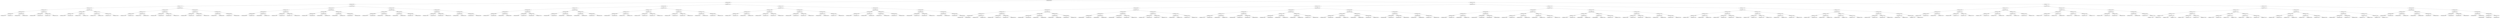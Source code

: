 digraph G{
1663978845 [label="Node{data=[5566, 5566]}"]
1663978845 -> 655947298
655947298 [label="Node{data=[4956, 4956]}"]
655947298 -> 1950783108
1950783108 [label="Node{data=[3364, 3364]}"]
1950783108 -> 1091347843
1091347843 [label="Node{data=[1421, 1421]}"]
1091347843 -> 1348029530
1348029530 [label="Node{data=[1405, 1405]}"]
1348029530 -> 806357397
806357397 [label="Node{data=[1397, 1397]}"]
806357397 -> 1881299877
1881299877 [label="Node{data=[1393, 1393]}"]
1881299877 -> 1411827871
1411827871 [label="Node{data=[867, 867]}"]
1411827871 -> 1317496285
1317496285 [label="Node{data=[827, 827]}"]
1411827871 -> 2129363257
2129363257 [label="Node{data=[877, 877]}"]
1881299877 -> 477499954
477499954 [label="Node{data=[1395, 1395]}"]
477499954 -> 2121683731
2121683731 [label="Node{data=[1394, 1394]}"]
477499954 -> 187328653
187328653 [label="Node{data=[1396, 1396]}"]
806357397 -> 694862488
694862488 [label="Node{data=[1401, 1401]}"]
694862488 -> 94482949
94482949 [label="Node{data=[1399, 1399]}"]
94482949 -> 1224968041
1224968041 [label="Node{data=[1398, 1398]}"]
94482949 -> 288747716
288747716 [label="Node{data=[1400, 1400]}"]
694862488 -> 1857330808
1857330808 [label="Node{data=[1403, 1403]}"]
1857330808 -> 1712142385
1712142385 [label="Node{data=[1402, 1402]}"]
1857330808 -> 870372182
870372182 [label="Node{data=[1404, 1404]}"]
1348029530 -> 225293886
225293886 [label="Node{data=[1413, 1413]}"]
225293886 -> 1205907125
1205907125 [label="Node{data=[1409, 1409]}"]
1205907125 -> 1218693832
1218693832 [label="Node{data=[1407, 1407]}"]
1218693832 -> 2112674537
2112674537 [label="Node{data=[1406, 1406]}"]
1218693832 -> 491802412
491802412 [label="Node{data=[1408, 1408]}"]
1205907125 -> 1594351413
1594351413 [label="Node{data=[1411, 1411]}"]
1594351413 -> 161790871
161790871 [label="Node{data=[1410, 1410]}"]
1594351413 -> 310641624
310641624 [label="Node{data=[1412, 1412]}"]
225293886 -> 221386635
221386635 [label="Node{data=[1417, 1417]}"]
221386635 -> 1814929263
1814929263 [label="Node{data=[1415, 1415]}"]
1814929263 -> 1090124158
1090124158 [label="Node{data=[1414, 1414]}"]
1814929263 -> 1926342778
1926342778 [label="Node{data=[1416, 1416]}"]
221386635 -> 1875015652
1875015652 [label="Node{data=[1419, 1419]}"]
1875015652 -> 1871989652
1871989652 [label="Node{data=[1418, 1418]}"]
1875015652 -> 1613327633
1613327633 [label="Node{data=[1420, 1420]}"]
1091347843 -> 532974358
532974358 [label="Node{data=[2384, 2384]}"]
532974358 -> 1673896541
1673896541 [label="Node{data=[1538, 1538]}"]
1673896541 -> 775982426
775982426 [label="Node{data=[1437, 1437]}"]
775982426 -> 86649958
86649958 [label="Node{data=[1423, 1423]}"]
86649958 -> 1049463790
1049463790 [label="Node{data=[1422, 1422]}"]
86649958 -> 1880363304
1880363304 [label="Node{data=[1424, 1424]}"]
775982426 -> 1511286829
1511286829 [label="Node{data=[1482, 1482]}"]
1511286829 -> 235484693
235484693 [label="Node{data=[1473, 1473]}"]
1511286829 -> 1552490177
1552490177 [label="Node{data=[1530, 1530]}"]
1673896541 -> 214227241
214227241 [label="Node{data=[2000, 2000]}"]
214227241 -> 1969790364
1969790364 [label="Node{data=[1643, 1643]}"]
1969790364 -> 848737466
848737466 [label="Node{data=[1565, 1565]}"]
1969790364 -> 654170943
654170943 [label="Node{data=[1980, 1980]}"]
214227241 -> 207242072
207242072 [label="Node{data=[2347, 2347]}"]
207242072 -> 1039117106
1039117106 [label="Node{data=[2033, 2033]}"]
207242072 -> 979102545
979102545 [label="Node{data=[2374, 2374]}"]
532974358 -> 1924655878
1924655878 [label="Node{data=[2930, 2930]}"]
1924655878 -> 749287051
749287051 [label="Node{data=[2792, 2792]}"]
749287051 -> 1826598423
1826598423 [label="Node{data=[2432, 2432]}"]
1826598423 -> 154911166
154911166 [label="Node{data=[2396, 2396]}"]
1826598423 -> 1150936132
1150936132 [label="Node{data=[2760, 2760]}"]
749287051 -> 560041778
560041778 [label="Node{data=[2854, 2854]}"]
560041778 -> 811545119
811545119 [label="Node{data=[2834, 2834]}"]
560041778 -> 1732125595
1732125595 [label="Node{data=[2878, 2878]}"]
1924655878 -> 1821262076
1821262076 [label="Node{data=[3337, 3337]}"]
1821262076 -> 1102797376
1102797376 [label="Node{data=[3029, 3029]}"]
1102797376 -> 138233762
138233762 [label="Node{data=[2931, 2931]}"]
1102797376 -> 503943109
503943109 [label="Node{data=[3030, 3030]}"]
1821262076 -> 2012504
2012504 [label="Node{data=[3362, 3362]}"]
2012504 -> 460097089
460097089 [label="Node{data=[3361, 3361]}"]
2012504 -> 2031014617
2031014617 [label="Node{data=[3363, 3363]}"]
1950783108 -> 732630426
732630426 [label="Node{data=[3396, 3396]}"]
732630426 -> 1592449474
1592449474 [label="Node{data=[3380, 3380]}"]
1592449474 -> 566952656
566952656 [label="Node{data=[3372, 3372]}"]
566952656 -> 777815082
777815082 [label="Node{data=[3368, 3368]}"]
777815082 -> 1567136678
1567136678 [label="Node{data=[3366, 3366]}"]
1567136678 -> 1430547712
1430547712 [label="Node{data=[3365, 3365]}"]
1567136678 -> 752888058
752888058 [label="Node{data=[3367, 3367]}"]
777815082 -> 1717015704
1717015704 [label="Node{data=[3370, 3370]}"]
1717015704 -> 2138801759
2138801759 [label="Node{data=[3369, 3369]}"]
1717015704 -> 161601757
161601757 [label="Node{data=[3371, 3371]}"]
566952656 -> 615220971
615220971 [label="Node{data=[3376, 3376]}"]
615220971 -> 2122462642
2122462642 [label="Node{data=[3374, 3374]}"]
2122462642 -> 1575488835
1575488835 [label="Node{data=[3373, 3373]}"]
2122462642 -> 1518883091
1518883091 [label="Node{data=[3375, 3375]}"]
615220971 -> 585898103
585898103 [label="Node{data=[3378, 3378]}"]
585898103 -> 1303152189
1303152189 [label="Node{data=[3377, 3377]}"]
585898103 -> 1345521886
1345521886 [label="Node{data=[3379, 3379]}"]
1592449474 -> 1210833666
1210833666 [label="Node{data=[3388, 3388]}"]
1210833666 -> 180768208
180768208 [label="Node{data=[3384, 3384]}"]
180768208 -> 603111387
603111387 [label="Node{data=[3382, 3382]}"]
603111387 -> 1808737923
1808737923 [label="Node{data=[3381, 3381]}"]
603111387 -> 2108293939
2108293939 [label="Node{data=[3383, 3383]}"]
180768208 -> 1161456027
1161456027 [label="Node{data=[3386, 3386]}"]
1161456027 -> 1929382528
1929382528 [label="Node{data=[3385, 3385]}"]
1161456027 -> 1634320733
1634320733 [label="Node{data=[3387, 3387]}"]
1210833666 -> 1291318744
1291318744 [label="Node{data=[3392, 3392]}"]
1291318744 -> 1511467884
1511467884 [label="Node{data=[3390, 3390]}"]
1511467884 -> 691044004
691044004 [label="Node{data=[3389, 3389]}"]
1511467884 -> 117191158
117191158 [label="Node{data=[3391, 3391]}"]
1291318744 -> 1976978884
1976978884 [label="Node{data=[3394, 3394]}"]
1976978884 -> 377050201
377050201 [label="Node{data=[3393, 3393]}"]
1976978884 -> 1008127340
1008127340 [label="Node{data=[3395, 3395]}"]
732630426 -> 1526868121
1526868121 [label="Node{data=[4940, 4940]}"]
1526868121 -> 486401616
486401616 [label="Node{data=[4885, 4885]}"]
486401616 -> 1090171402
1090171402 [label="Node{data=[3413, 3413]}"]
1090171402 -> 1250781908
1250781908 [label="Node{data=[3398, 3398]}"]
1250781908 -> 116220
116220 [label="Node{data=[3397, 3397]}"]
1250781908 -> 1941798090
1941798090 [label="Node{data=[3399, 3399]}"]
1090171402 -> 1715661397
1715661397 [label="Node{data=[3493, 3493]}"]
1715661397 -> 1203304323
1203304323 [label="Node{data=[3451, 3451]}"]
1715661397 -> 1226372269
1226372269 [label="Node{data=[3496, 3496]}"]
486401616 -> 1364957800
1364957800 [label="Node{data=[4936, 4936]}"]
1364957800 -> 540725844
540725844 [label="Node{data=[4934, 4934]}"]
540725844 -> 549334335
549334335 [label="Node{data=[4933, 4933]}"]
540725844 -> 772605977
772605977 [label="Node{data=[4935, 4935]}"]
1364957800 -> 596139882
596139882 [label="Node{data=[4938, 4938]}"]
596139882 -> 1431732541
1431732541 [label="Node{data=[4937, 4937]}"]
596139882 -> 72386941
72386941 [label="Node{data=[4939, 4939]}"]
1526868121 -> 1113265198
1113265198 [label="Node{data=[4948, 4948]}"]
1113265198 -> 592015360
592015360 [label="Node{data=[4944, 4944]}"]
592015360 -> 1123504701
1123504701 [label="Node{data=[4942, 4942]}"]
1123504701 -> 1122771071
1122771071 [label="Node{data=[4941, 4941]}"]
1123504701 -> 1477228136
1477228136 [label="Node{data=[4943, 4943]}"]
592015360 -> 808256537
808256537 [label="Node{data=[4946, 4946]}"]
808256537 -> 1219743387
1219743387 [label="Node{data=[4945, 4945]}"]
808256537 -> 1803546666
1803546666 [label="Node{data=[4947, 4947]}"]
1113265198 -> 1459467483
1459467483 [label="Node{data=[4952, 4952]}"]
1459467483 -> 237535185
237535185 [label="Node{data=[4950, 4950]}"]
237535185 -> 1480179609
1480179609 [label="Node{data=[4949, 4949]}"]
237535185 -> 1280567828
1280567828 [label="Node{data=[4951, 4951]}"]
1459467483 -> 2008269865
2008269865 [label="Node{data=[4954, 4954]}"]
2008269865 -> 984148985
984148985 [label="Node{data=[4953, 4953]}"]
2008269865 -> 804802114
804802114 [label="Node{data=[4955, 4955]}"]
655947298 -> 2091385571
2091385571 [label="Node{data=[5141, 5141]}"]
2091385571 -> 366154707
366154707 [label="Node{data=[5058, 5058]}"]
366154707 -> 1759106483
1759106483 [label="Node{data=[4972, 4972]}"]
1759106483 -> 96341172
96341172 [label="Node{data=[4964, 4964]}"]
96341172 -> 960346618
960346618 [label="Node{data=[4960, 4960]}"]
960346618 -> 880633989
880633989 [label="Node{data=[4958, 4958]}"]
880633989 -> 313477108
313477108 [label="Node{data=[4957, 4957]}"]
880633989 -> 1728131769
1728131769 [label="Node{data=[4959, 4959]}"]
960346618 -> 866624970
866624970 [label="Node{data=[4962, 4962]}"]
866624970 -> 1824643707
1824643707 [label="Node{data=[4961, 4961]}"]
866624970 -> 70885616
70885616 [label="Node{data=[4963, 4963]}"]
96341172 -> 1791217204
1791217204 [label="Node{data=[4968, 4968]}"]
1791217204 -> 1682227027
1682227027 [label="Node{data=[4966, 4966]}"]
1682227027 -> 104113058
104113058 [label="Node{data=[4965, 4965]}"]
1682227027 -> 1338228148
1338228148 [label="Node{data=[4967, 4967]}"]
1791217204 -> 990214166
990214166 [label="Node{data=[4970, 4970]}"]
990214166 -> 2063267330
2063267330 [label="Node{data=[4969, 4969]}"]
990214166 -> 1500541772
1500541772 [label="Node{data=[4971, 4971]}"]
1759106483 -> 193743819
193743819 [label="Node{data=[4997, 4997]}"]
193743819 -> 467228516
467228516 [label="Node{data=[4993, 4993]}"]
467228516 -> 918485243
918485243 [label="Node{data=[4991, 4991]}"]
918485243 -> 1821247347
1821247347 [label="Node{data=[4990, 4990]}"]
918485243 -> 95804218
95804218 [label="Node{data=[4992, 4992]}"]
467228516 -> 1409732255
1409732255 [label="Node{data=[4995, 4995]}"]
1409732255 -> 364809668
364809668 [label="Node{data=[4994, 4994]}"]
1409732255 -> 160933279
160933279 [label="Node{data=[4996, 4996]}"]
193743819 -> 575722396
575722396 [label="Node{data=[5001, 5001]}"]
575722396 -> 1086362495
1086362495 [label="Node{data=[4999, 4999]}"]
1086362495 -> 569505294
569505294 [label="Node{data=[4998, 4998]}"]
1086362495 -> 360584434
360584434 [label="Node{data=[5000, 5000]}"]
575722396 -> 823585266
823585266 [label="Node{data=[5003, 5003]}"]
823585266 -> 1971965892
1971965892 [label="Node{data=[5002, 5002]}"]
823585266 -> 1533413117
1533413117 [label="Node{data=[5004, 5004]}"]
366154707 -> 1046102247
1046102247 [label="Node{data=[5125, 5125]}"]
1046102247 -> 939878311
939878311 [label="Node{data=[5117, 5117]}"]
939878311 -> 63535244
63535244 [label="Node{data=[5113, 5113]}"]
63535244 -> 1752418278
1752418278 [label="Node{data=[5082, 5082]}"]
1752418278 -> 79888247
79888247 [label="Node{data=[5062, 5062]}"]
1752418278 -> 401184791
401184791 [label="Node{data=[5093, 5093]}"]
63535244 -> 1605144446
1605144446 [label="Node{data=[5115, 5115]}"]
1605144446 -> 697712538
697712538 [label="Node{data=[5114, 5114]}"]
1605144446 -> 985416856
985416856 [label="Node{data=[5116, 5116]}"]
939878311 -> 1640909560
1640909560 [label="Node{data=[5121, 5121]}"]
1640909560 -> 1512238784
1512238784 [label="Node{data=[5119, 5119]}"]
1512238784 -> 1120952561
1120952561 [label="Node{data=[5118, 5118]}"]
1512238784 -> 445670583
445670583 [label="Node{data=[5120, 5120]}"]
1640909560 -> 152728727
152728727 [label="Node{data=[5123, 5123]}"]
152728727 -> 1141100442
1141100442 [label="Node{data=[5122, 5122]}"]
152728727 -> 93714435
93714435 [label="Node{data=[5124, 5124]}"]
1046102247 -> 481923546
481923546 [label="Node{data=[5133, 5133]}"]
481923546 -> 1188950038
1188950038 [label="Node{data=[5129, 5129]}"]
1188950038 -> 486053960
486053960 [label="Node{data=[5127, 5127]}"]
486053960 -> 906440244
906440244 [label="Node{data=[5126, 5126]}"]
486053960 -> 1717587567
1717587567 [label="Node{data=[5128, 5128]}"]
1188950038 -> 1335119861
1335119861 [label="Node{data=[5131, 5131]}"]
1335119861 -> 393651351
393651351 [label="Node{data=[5130, 5130]}"]
1335119861 -> 412044995
412044995 [label="Node{data=[5132, 5132]}"]
481923546 -> 2088265867
2088265867 [label="Node{data=[5137, 5137]}"]
2088265867 -> 293501718
293501718 [label="Node{data=[5135, 5135]}"]
293501718 -> 856569778
856569778 [label="Node{data=[5134, 5134]}"]
293501718 -> 1368759878
1368759878 [label="Node{data=[5136, 5136]}"]
2088265867 -> 1855363279
1855363279 [label="Node{data=[5139, 5139]}"]
1855363279 -> 215152832
215152832 [label="Node{data=[5138, 5138]}"]
1855363279 -> 1310981455
1310981455 [label="Node{data=[5140, 5140]}"]
2091385571 -> 867773795
867773795 [label="Node{data=[5441, 5441]}"]
867773795 -> 1764989755
1764989755 [label="Node{data=[5157, 5157]}"]
1764989755 -> 1916561957
1916561957 [label="Node{data=[5149, 5149]}"]
1916561957 -> 589576360
589576360 [label="Node{data=[5145, 5145]}"]
589576360 -> 1494014874
1494014874 [label="Node{data=[5143, 5143]}"]
1494014874 -> 747858371
747858371 [label="Node{data=[5142, 5142]}"]
1494014874 -> 1039094582
1039094582 [label="Node{data=[5144, 5144]}"]
589576360 -> 1057807707
1057807707 [label="Node{data=[5147, 5147]}"]
1057807707 -> 6492459
6492459 [label="Node{data=[5146, 5146]}"]
1057807707 -> 931773845
931773845 [label="Node{data=[5148, 5148]}"]
1916561957 -> 1882730161
1882730161 [label="Node{data=[5153, 5153]}"]
1882730161 -> 688378856
688378856 [label="Node{data=[5151, 5151]}"]
688378856 -> 838170026
838170026 [label="Node{data=[5150, 5150]}"]
688378856 -> 1273627412
1273627412 [label="Node{data=[5152, 5152]}"]
1882730161 -> 2056708478
2056708478 [label="Node{data=[5155, 5155]}"]
2056708478 -> 1830413655
1830413655 [label="Node{data=[5154, 5154]}"]
2056708478 -> 2010879355
2010879355 [label="Node{data=[5156, 5156]}"]
1764989755 -> 1815271991
1815271991 [label="Node{data=[5165, 5165]}"]
1815271991 -> 560090078
560090078 [label="Node{data=[5161, 5161]}"]
560090078 -> 66265592
66265592 [label="Node{data=[5159, 5159]}"]
66265592 -> 682101936
682101936 [label="Node{data=[5158, 5158]}"]
66265592 -> 1378982128
1378982128 [label="Node{data=[5160, 5160]}"]
560090078 -> 1631454675
1631454675 [label="Node{data=[5163, 5163]}"]
1631454675 -> 2077754605
2077754605 [label="Node{data=[5162, 5162]}"]
1631454675 -> 335370922
335370922 [label="Node{data=[5164, 5164]}"]
1815271991 -> 1297462845
1297462845 [label="Node{data=[5169, 5169]}"]
1297462845 -> 1549021913
1549021913 [label="Node{data=[5167, 5167]}"]
1549021913 -> 1737534162
1737534162 [label="Node{data=[5166, 5166]}"]
1549021913 -> 507610240
507610240 [label="Node{data=[5168, 5168]}"]
1297462845 -> 2118462763
2118462763 [label="Node{data=[5191, 5191]}"]
2118462763 -> 58333888
58333888 [label="Node{data=[5170, 5170]}"]
2118462763 -> 1633613383
1633613383 [label="Node{data=[5203, 5203]}"]
867773795 -> 1940462440
1940462440 [label="Node{data=[5534, 5534]}"]
1940462440 -> 617765955
617765955 [label="Node{data=[5526, 5526]}"]
617765955 -> 1999502851
1999502851 [label="Node{data=[5522, 5522]}"]
1999502851 -> 1633141359
1633141359 [label="Node{data=[5491, 5491]}"]
1633141359 -> 1520363382
1520363382 [label="Node{data=[5450, 5450]}"]
1633141359 -> 1821935650
1821935650 [label="Node{data=[5521, 5521]}"]
1999502851 -> 1960685140
1960685140 [label="Node{data=[5524, 5524]}"]
1960685140 -> 726031898
726031898 [label="Node{data=[5523, 5523]}"]
1960685140 -> 114211155
114211155 [label="Node{data=[5525, 5525]}"]
617765955 -> 775940144
775940144 [label="Node{data=[5530, 5530]}"]
775940144 -> 923360429
923360429 [label="Node{data=[5528, 5528]}"]
923360429 -> 774267608
774267608 [label="Node{data=[5527, 5527]}"]
923360429 -> 1573999214
1573999214 [label="Node{data=[5529, 5529]}"]
775940144 -> 217993100
217993100 [label="Node{data=[5532, 5532]}"]
217993100 -> 1903138442
1903138442 [label="Node{data=[5531, 5531]}"]
217993100 -> 1824656093
1824656093 [label="Node{data=[5533, 5533]}"]
1940462440 -> 995587849
995587849 [label="Node{data=[5558, 5558]}"]
995587849 -> 1160502720
1160502720 [label="Node{data=[5550, 5550]}"]
1160502720 -> 1224595497
1224595497 [label="Node{data=[5536, 5536]}"]
1224595497 -> 882226953
882226953 [label="Node{data=[5535, 5535]}"]
1224595497 -> 888824237
888824237 [label="Node{data=[5537, 5537]}"]
1160502720 -> 799305519
799305519 [label="Node{data=[5556, 5556]}"]
799305519 -> 163497570
163497570 [label="Node{data=[5555, 5555]}"]
799305519 -> 269096355
269096355 [label="Node{data=[5557, 5557]}"]
995587849 -> 2006644998
2006644998 [label="Node{data=[5562, 5562]}"]
2006644998 -> 2068524493
2068524493 [label="Node{data=[5560, 5560]}"]
2068524493 -> 70871312
70871312 [label="Node{data=[5559, 5559]}"]
2068524493 -> 1147061049
1147061049 [label="Node{data=[5561, 5561]}"]
2006644998 -> 1680621693
1680621693 [label="Node{data=[5564, 5564]}"]
1680621693 -> 1185627248
1185627248 [label="Node{data=[5563, 5563]}"]
1680621693 -> 152415324
152415324 [label="Node{data=[5565, 5565]}"]
1663978845 -> 996208972
996208972 [label="Node{data=[7300, 7300]}"]
996208972 -> 1036607989
1036607989 [label="Node{data=[6514, 6514]}"]
1036607989 -> 580817536
580817536 [label="Node{data=[5746, 5746]}"]
580817536 -> 114142659
114142659 [label="Node{data=[5598, 5598]}"]
114142659 -> 983291591
983291591 [label="Node{data=[5582, 5582]}"]
983291591 -> 1277939368
1277939368 [label="Node{data=[5574, 5574]}"]
1277939368 -> 452415295
452415295 [label="Node{data=[5570, 5570]}"]
452415295 -> 1899977239
1899977239 [label="Node{data=[5568, 5568]}"]
1899977239 -> 360093465
360093465 [label="Node{data=[5567, 5567]}"]
1899977239 -> 129648017
129648017 [label="Node{data=[5569, 5569]}"]
452415295 -> 664038638
664038638 [label="Node{data=[5572, 5572]}"]
664038638 -> 753952233
753952233 [label="Node{data=[5571, 5571]}"]
664038638 -> 228581681
228581681 [label="Node{data=[5573, 5573]}"]
1277939368 -> 1482472414
1482472414 [label="Node{data=[5578, 5578]}"]
1482472414 -> 1546346279
1546346279 [label="Node{data=[5576, 5576]}"]
1546346279 -> 1943778918
1943778918 [label="Node{data=[5575, 5575]}"]
1546346279 -> 29316933
29316933 [label="Node{data=[5577, 5577]}"]
1482472414 -> 1015062247
1015062247 [label="Node{data=[5580, 5580]}"]
1015062247 -> 986987575
986987575 [label="Node{data=[5579, 5579]}"]
1015062247 -> 345167245
345167245 [label="Node{data=[5581, 5581]}"]
983291591 -> 1869393189
1869393189 [label="Node{data=[5590, 5590]}"]
1869393189 -> 1470325129
1470325129 [label="Node{data=[5586, 5586]}"]
1470325129 -> 1275976398
1275976398 [label="Node{data=[5584, 5584]}"]
1275976398 -> 1320239231
1320239231 [label="Node{data=[5583, 5583]}"]
1275976398 -> 1144965385
1144965385 [label="Node{data=[5585, 5585]}"]
1470325129 -> 148723502
148723502 [label="Node{data=[5588, 5588]}"]
148723502 -> 715405137
715405137 [label="Node{data=[5587, 5587]}"]
148723502 -> 1859270850
1859270850 [label="Node{data=[5589, 5589]}"]
1869393189 -> 1553388176
1553388176 [label="Node{data=[5594, 5594]}"]
1553388176 -> 1049659915
1049659915 [label="Node{data=[5592, 5592]}"]
1049659915 -> 897924151
897924151 [label="Node{data=[5591, 5591]}"]
1049659915 -> 1257117293
1257117293 [label="Node{data=[5593, 5593]}"]
1553388176 -> 545677298
545677298 [label="Node{data=[5596, 5596]}"]
545677298 -> 444356923
444356923 [label="Node{data=[5595, 5595]}"]
545677298 -> 109357767
109357767 [label="Node{data=[5597, 5597]}"]
114142659 -> 1013156100
1013156100 [label="Node{data=[5730, 5730]}"]
1013156100 -> 780675253
780675253 [label="Node{data=[5635, 5635]}"]
780675253 -> 1447369182
1447369182 [label="Node{data=[5602, 5602]}"]
1447369182 -> 1974752067
1974752067 [label="Node{data=[5600, 5600]}"]
1974752067 -> 1430249304
1430249304 [label="Node{data=[5599, 5599]}"]
1974752067 -> 983402698
983402698 [label="Node{data=[5601, 5601]}"]
1447369182 -> 1147731374
1147731374 [label="Node{data=[5604, 5604]}"]
1147731374 -> 328302635
328302635 [label="Node{data=[5603, 5603]}"]
1147731374 -> 947869726
947869726 [label="Node{data=[5605, 5605]}"]
780675253 -> 1861377027
1861377027 [label="Node{data=[5663, 5663]}"]
1861377027 -> 1844730366
1844730366 [label="Node{data=[5661, 5661]}"]
1844730366 -> 1929055411
1929055411 [label="Node{data=[5660, 5660]}"]
1844730366 -> 814093658
814093658 [label="Node{data=[5662, 5662]}"]
1861377027 -> 1281905933
1281905933 [label="Node{data=[5728, 5728]}"]
1281905933 -> 52219607
52219607 [label="Node{data=[5664, 5664]}"]
1281905933 -> 690537619
690537619 [label="Node{data=[5729, 5729]}"]
1013156100 -> 696530985
696530985 [label="Node{data=[5738, 5738]}"]
696530985 -> 659210281
659210281 [label="Node{data=[5734, 5734]}"]
659210281 -> 1120262241
1120262241 [label="Node{data=[5732, 5732]}"]
1120262241 -> 757502198
757502198 [label="Node{data=[5731, 5731]}"]
1120262241 -> 627810315
627810315 [label="Node{data=[5733, 5733]}"]
659210281 -> 1414620935
1414620935 [label="Node{data=[5736, 5736]}"]
1414620935 -> 951827260
951827260 [label="Node{data=[5735, 5735]}"]
1414620935 -> 553856509
553856509 [label="Node{data=[5737, 5737]}"]
696530985 -> 1494264366
1494264366 [label="Node{data=[5742, 5742]}"]
1494264366 -> 111576916
111576916 [label="Node{data=[5740, 5740]}"]
111576916 -> 1671544551
1671544551 [label="Node{data=[5739, 5739]}"]
111576916 -> 1534401451
1534401451 [label="Node{data=[5741, 5741]}"]
1494264366 -> 124295985
124295985 [label="Node{data=[5744, 5744]}"]
124295985 -> 902181039
902181039 [label="Node{data=[5743, 5743]}"]
124295985 -> 1543435894
1543435894 [label="Node{data=[5745, 5745]}"]
580817536 -> 673515233
673515233 [label="Node{data=[6230, 6230]}"]
673515233 -> 1800909255
1800909255 [label="Node{data=[5836, 5836]}"]
1800909255 -> 1871755082
1871755082 [label="Node{data=[5828, 5828]}"]
1871755082 -> 1139909000
1139909000 [label="Node{data=[5770, 5770]}"]
1139909000 -> 1130603801
1130603801 [label="Node{data=[5748, 5748]}"]
1130603801 -> 359464251
359464251 [label="Node{data=[5747, 5747]}"]
1130603801 -> 2133598779
2133598779 [label="Node{data=[5769, 5769]}"]
1139909000 -> 832512439
832512439 [label="Node{data=[5826, 5826]}"]
832512439 -> 1871319536
1871319536 [label="Node{data=[5813, 5813]}"]
832512439 -> 503163935
503163935 [label="Node{data=[5827, 5827]}"]
1871755082 -> 56518753
56518753 [label="Node{data=[5832, 5832]}"]
56518753 -> 1266971428
1266971428 [label="Node{data=[5830, 5830]}"]
1266971428 -> 1950285365
1950285365 [label="Node{data=[5829, 5829]}"]
1266971428 -> 72563193
72563193 [label="Node{data=[5831, 5831]}"]
56518753 -> 1950241906
1950241906 [label="Node{data=[5834, 5834]}"]
1950241906 -> 483067010
483067010 [label="Node{data=[5833, 5833]}"]
1950241906 -> 528981624
528981624 [label="Node{data=[5835, 5835]}"]
1800909255 -> 34005120
34005120 [label="Node{data=[6222, 6222]}"]
34005120 -> 77441398
77441398 [label="Node{data=[5871, 5871]}"]
77441398 -> 1077297779
1077297779 [label="Node{data=[5838, 5838]}"]
1077297779 -> 1675718739
1675718739 [label="Node{data=[5837, 5837]}"]
1077297779 -> 1448517199
1448517199 [label="Node{data=[5839, 5839]}"]
77441398 -> 1072253930
1072253930 [label="Node{data=[6086, 6086]}"]
1072253930 -> 1304339390
1304339390 [label="Node{data=[6024, 6024]}"]
1072253930 -> 632631730
632631730 [label="Node{data=[6087, 6087]}"]
34005120 -> 1198745517
1198745517 [label="Node{data=[6226, 6226]}"]
1198745517 -> 842060466
842060466 [label="Node{data=[6224, 6224]}"]
842060466 -> 178988057
178988057 [label="Node{data=[6223, 6223]}"]
842060466 -> 111131743
111131743 [label="Node{data=[6225, 6225]}"]
1198745517 -> 1519254830
1519254830 [label="Node{data=[6228, 6228]}"]
1519254830 -> 1855721871
1855721871 [label="Node{data=[6227, 6227]}"]
1519254830 -> 1027894185
1027894185 [label="Node{data=[6229, 6229]}"]
673515233 -> 1187136794
1187136794 [label="Node{data=[6498, 6498]}"]
1187136794 -> 1939055713
1939055713 [label="Node{data=[6238, 6238]}"]
1939055713 -> 2106446837
2106446837 [label="Node{data=[6234, 6234]}"]
2106446837 -> 1661658830
1661658830 [label="Node{data=[6232, 6232]}"]
1661658830 -> 934577440
934577440 [label="Node{data=[6231, 6231]}"]
1661658830 -> 1508544283
1508544283 [label="Node{data=[6233, 6233]}"]
2106446837 -> 1256975784
1256975784 [label="Node{data=[6236, 6236]}"]
1256975784 -> 2120437421
2120437421 [label="Node{data=[6235, 6235]}"]
1256975784 -> 1844267460
1844267460 [label="Node{data=[6237, 6237]}"]
1939055713 -> 1618121013
1618121013 [label="Node{data=[6494, 6494]}"]
1618121013 -> 1977722430
1977722430 [label="Node{data=[6492, 6492]}"]
1977722430 -> 286492681
286492681 [label="Node{data=[6448, 6448]}"]
1977722430 -> 372719750
372719750 [label="Node{data=[6493, 6493]}"]
1618121013 -> 1656262732
1656262732 [label="Node{data=[6496, 6496]}"]
1656262732 -> 445647475
445647475 [label="Node{data=[6495, 6495]}"]
1656262732 -> 391027432
391027432 [label="Node{data=[6497, 6497]}"]
1187136794 -> 995216375
995216375 [label="Node{data=[6506, 6506]}"]
995216375 -> 491591201
491591201 [label="Node{data=[6502, 6502]}"]
491591201 -> 118772841
118772841 [label="Node{data=[6500, 6500]}"]
118772841 -> 1684936633
1684936633 [label="Node{data=[6499, 6499]}"]
118772841 -> 1364555440
1364555440 [label="Node{data=[6501, 6501]}"]
491591201 -> 610045605
610045605 [label="Node{data=[6504, 6504]}"]
610045605 -> 21897563
21897563 [label="Node{data=[6503, 6503]}"]
610045605 -> 352926996
352926996 [label="Node{data=[6505, 6505]}"]
995216375 -> 1871915507
1871915507 [label="Node{data=[6510, 6510]}"]
1871915507 -> 796568322
796568322 [label="Node{data=[6508, 6508]}"]
796568322 -> 1607336783
1607336783 [label="Node{data=[6507, 6507]}"]
796568322 -> 57898047
57898047 [label="Node{data=[6509, 6509]}"]
1871915507 -> 1968773395
1968773395 [label="Node{data=[6512, 6512]}"]
1968773395 -> 251764225
251764225 [label="Node{data=[6511, 6511]}"]
1968773395 -> 553263317
553263317 [label="Node{data=[6513, 6513]}"]
1036607989 -> 951085689
951085689 [label="Node{data=[7041, 7041]}"]
951085689 -> 85753341
85753341 [label="Node{data=[6715, 6715]}"]
85753341 -> 107879113
107879113 [label="Node{data=[6699, 6699]}"]
107879113 -> 2011397721
2011397721 [label="Node{data=[6583, 6583]}"]
2011397721 -> 1287332222
1287332222 [label="Node{data=[6518, 6518]}"]
1287332222 -> 716066433
716066433 [label="Node{data=[6516, 6516]}"]
716066433 -> 1558229327
1558229327 [label="Node{data=[6515, 6515]}"]
716066433 -> 807214396
807214396 [label="Node{data=[6517, 6517]}"]
1287332222 -> 624454288
624454288 [label="Node{data=[6542, 6542]}"]
624454288 -> 2101015280
2101015280 [label="Node{data=[6519, 6519]}"]
624454288 -> 604589777
604589777 [label="Node{data=[6572, 6572]}"]
2011397721 -> 2091209617
2091209617 [label="Node{data=[6695, 6695]}"]
2091209617 -> 439339647
439339647 [label="Node{data=[6693, 6693]}"]
439339647 -> 816322232
816322232 [label="Node{data=[6618, 6618]}"]
439339647 -> 1580837306
1580837306 [label="Node{data=[6694, 6694]}"]
2091209617 -> 148262967
148262967 [label="Node{data=[6697, 6697]}"]
148262967 -> 1825447776
1825447776 [label="Node{data=[6696, 6696]}"]
148262967 -> 480500119
480500119 [label="Node{data=[6698, 6698]}"]
107879113 -> 264558528
264558528 [label="Node{data=[6707, 6707]}"]
264558528 -> 891906535
891906535 [label="Node{data=[6703, 6703]}"]
891906535 -> 687887677
687887677 [label="Node{data=[6701, 6701]}"]
687887677 -> 728583915
728583915 [label="Node{data=[6700, 6700]}"]
687887677 -> 37680785
37680785 [label="Node{data=[6702, 6702]}"]
891906535 -> 2091307360
2091307360 [label="Node{data=[6705, 6705]}"]
2091307360 -> 1470417524
1470417524 [label="Node{data=[6704, 6704]}"]
2091307360 -> 377478269
377478269 [label="Node{data=[6706, 6706]}"]
264558528 -> 1669343837
1669343837 [label="Node{data=[6711, 6711]}"]
1669343837 -> 703060636
703060636 [label="Node{data=[6709, 6709]}"]
703060636 -> 1491157694
1491157694 [label="Node{data=[6708, 6708]}"]
703060636 -> 815133163
815133163 [label="Node{data=[6710, 6710]}"]
1669343837 -> 1378215782
1378215782 [label="Node{data=[6713, 6713]}"]
1378215782 -> 1157751940
1157751940 [label="Node{data=[6712, 6712]}"]
1378215782 -> 388475432
388475432 [label="Node{data=[6714, 6714]}"]
85753341 -> 144837518
144837518 [label="Node{data=[7025, 7025]}"]
144837518 -> 1975632683
1975632683 [label="Node{data=[6899, 6899]}"]
1975632683 -> 1068379347
1068379347 [label="Node{data=[6776, 6776]}"]
1068379347 -> 359839716
359839716 [label="Node{data=[6717, 6717]}"]
359839716 -> 227811519
227811519 [label="Node{data=[6716, 6716]}"]
359839716 -> 1983345341
1983345341 [label="Node{data=[6718, 6718]}"]
1068379347 -> 951128092
951128092 [label="Node{data=[6807, 6807]}"]
951128092 -> 947674489
947674489 [label="Node{data=[6800, 6800]}"]
951128092 -> 348193553
348193553 [label="Node{data=[6851, 6851]}"]
1975632683 -> 1496197550
1496197550 [label="Node{data=[7021, 7021]}"]
1496197550 -> 1764750183
1764750183 [label="Node{data=[7019, 7019]}"]
1764750183 -> 870509742
870509742 [label="Node{data=[6966, 6966]}"]
1764750183 -> 799516744
799516744 [label="Node{data=[7020, 7020]}"]
1496197550 -> 124557131
124557131 [label="Node{data=[7023, 7023]}"]
124557131 -> 290387978
290387978 [label="Node{data=[7022, 7022]}"]
124557131 -> 896393489
896393489 [label="Node{data=[7024, 7024]}"]
144837518 -> 664467996
664467996 [label="Node{data=[7033, 7033]}"]
664467996 -> 1152382827
1152382827 [label="Node{data=[7029, 7029]}"]
1152382827 -> 575134044
575134044 [label="Node{data=[7027, 7027]}"]
575134044 -> 2029572460
2029572460 [label="Node{data=[7026, 7026]}"]
575134044 -> 146972277
146972277 [label="Node{data=[7028, 7028]}"]
1152382827 -> 871183529
871183529 [label="Node{data=[7031, 7031]}"]
871183529 -> 796694193
796694193 [label="Node{data=[7030, 7030]}"]
871183529 -> 288440707
288440707 [label="Node{data=[7032, 7032]}"]
664467996 -> 228349158
228349158 [label="Node{data=[7037, 7037]}"]
228349158 -> 1460560256
1460560256 [label="Node{data=[7035, 7035]}"]
1460560256 -> 478981326
478981326 [label="Node{data=[7034, 7034]}"]
1460560256 -> 128637829
128637829 [label="Node{data=[7036, 7036]}"]
228349158 -> 1753126130
1753126130 [label="Node{data=[7039, 7039]}"]
1753126130 -> 1289288220
1289288220 [label="Node{data=[7038, 7038]}"]
1753126130 -> 902550933
902550933 [label="Node{data=[7040, 7040]}"]
951085689 -> 1684821594
1684821594 [label="Node{data=[7227, 7227]}"]
1684821594 -> 2015991585
2015991585 [label="Node{data=[7112, 7112]}"]
2015991585 -> 1932167714
1932167714 [label="Node{data=[7049, 7049]}"]
1932167714 -> 405184175
405184175 [label="Node{data=[7045, 7045]}"]
405184175 -> 511624567
511624567 [label="Node{data=[7043, 7043]}"]
511624567 -> 718985478
718985478 [label="Node{data=[7042, 7042]}"]
511624567 -> 226897381
226897381 [label="Node{data=[7044, 7044]}"]
405184175 -> 561580316
561580316 [label="Node{data=[7047, 7047]}"]
561580316 -> 1229206841
1229206841 [label="Node{data=[7046, 7046]}"]
561580316 -> 892000254
892000254 [label="Node{data=[7048, 7048]}"]
1932167714 -> 159329723
159329723 [label="Node{data=[7053, 7053]}"]
159329723 -> 1613231201
1613231201 [label="Node{data=[7051, 7051]}"]
1613231201 -> 136505505
136505505 [label="Node{data=[7050, 7050]}"]
1613231201 -> 1800686460
1800686460 [label="Node{data=[7052, 7052]}"]
159329723 -> 464953688
464953688 [label="Node{data=[7055, 7055]}"]
464953688 -> 1148046003
1148046003 [label="Node{data=[7054, 7054]}"]
464953688 -> 1536513407
1536513407 [label="Node{data=[7056, 7056]}"]
2015991585 -> 307493594
307493594 [label="Node{data=[7219, 7219]}"]
307493594 -> 1019295145
1019295145 [label="Node{data=[7215, 7215]}"]
1019295145 -> 374556880
374556880 [label="Node{data=[7179, 7179]}"]
374556880 -> 1738332616
1738332616 [label="Node{data=[7142, 7142]}"]
374556880 -> 1779722955
1779722955 [label="Node{data=[7214, 7214]}"]
1019295145 -> 1607296605
1607296605 [label="Node{data=[7217, 7217]}"]
1607296605 -> 1398059196
1398059196 [label="Node{data=[7216, 7216]}"]
1607296605 -> 1376215431
1376215431 [label="Node{data=[7218, 7218]}"]
307493594 -> 453774142
453774142 [label="Node{data=[7223, 7223]}"]
453774142 -> 801597836
801597836 [label="Node{data=[7221, 7221]}"]
801597836 -> 1499528600
1499528600 [label="Node{data=[7220, 7220]}"]
801597836 -> 813872234
813872234 [label="Node{data=[7222, 7222]}"]
453774142 -> 1261182143
1261182143 [label="Node{data=[7225, 7225]}"]
1261182143 -> 1597212511
1597212511 [label="Node{data=[7224, 7224]}"]
1261182143 -> 23149852
23149852 [label="Node{data=[7226, 7226]}"]
1684821594 -> 610658494
610658494 [label="Node{data=[7281, 7281]}"]
610658494 -> 252170601
252170601 [label="Node{data=[7235, 7235]}"]
252170601 -> 1288545961
1288545961 [label="Node{data=[7231, 7231]}"]
1288545961 -> 1154280433
1154280433 [label="Node{data=[7229, 7229]}"]
1154280433 -> 1332206542
1332206542 [label="Node{data=[7228, 7228]}"]
1154280433 -> 2128271314
2128271314 [label="Node{data=[7230, 7230]}"]
1288545961 -> 1602477646
1602477646 [label="Node{data=[7233, 7233]}"]
1602477646 -> 2083726636
2083726636 [label="Node{data=[7232, 7232]}"]
1602477646 -> 226179279
226179279 [label="Node{data=[7234, 7234]}"]
252170601 -> 624364277
624364277 [label="Node{data=[7277, 7277]}"]
624364277 -> 1678229939
1678229939 [label="Node{data=[7275, 7275]}"]
1678229939 -> 33063514
33063514 [label="Node{data=[7236, 7236]}"]
1678229939 -> 1427210218
1427210218 [label="Node{data=[7276, 7276]}"]
624364277 -> 1215084319
1215084319 [label="Node{data=[7279, 7279]}"]
1215084319 -> 314371576
314371576 [label="Node{data=[7278, 7278]}"]
1215084319 -> 1469269927
1469269927 [label="Node{data=[7280, 7280]}"]
610658494 -> 161713296
161713296 [label="Node{data=[7289, 7289]}"]
161713296 -> 609879796
609879796 [label="Node{data=[7285, 7285]}"]
609879796 -> 1375530154
1375530154 [label="Node{data=[7283, 7283]}"]
1375530154 -> 480192333
480192333 [label="Node{data=[7282, 7282]}"]
1375530154 -> 164491074
164491074 [label="Node{data=[7284, 7284]}"]
609879796 -> 2111059241
2111059241 [label="Node{data=[7287, 7287]}"]
2111059241 -> 1266356101
1266356101 [label="Node{data=[7286, 7286]}"]
2111059241 -> 775683304
775683304 [label="Node{data=[7288, 7288]}"]
161713296 -> 1214951826
1214951826 [label="Node{data=[7293, 7293]}"]
1214951826 -> 340502731
340502731 [label="Node{data=[7291, 7291]}"]
340502731 -> 123706080
123706080 [label="Node{data=[7290, 7290]}"]
340502731 -> 1987242591
1987242591 [label="Node{data=[7292, 7292]}"]
1214951826 -> 1795760930
1795760930 [label="Node{data=[7298, 7298]}"]
1795760930 -> 583910264
583910264 [label="Node{data=[7297, 7297]}"]
1795760930 -> 1497290075
1497290075 [label="Node{data=[7299, 7299]}"]
996208972 -> 956296241
956296241 [label="Node{data=[7711, 7711]}"]
956296241 -> 441309247
441309247 [label="Node{data=[7436, 7436]}"]
441309247 -> 1456934413
1456934413 [label="Node{data=[7316, 7316]}"]
1456934413 -> 2045549953
2045549953 [label="Node{data=[7308, 7308]}"]
2045549953 -> 1043691753
1043691753 [label="Node{data=[7304, 7304]}"]
1043691753 -> 1254998832
1254998832 [label="Node{data=[7302, 7302]}"]
1254998832 -> 612637442
612637442 [label="Node{data=[7301, 7301]}"]
1254998832 -> 957975174
957975174 [label="Node{data=[7303, 7303]}"]
1043691753 -> 754868092
754868092 [label="Node{data=[7306, 7306]}"]
754868092 -> 143580560
143580560 [label="Node{data=[7305, 7305]}"]
754868092 -> 215387016
215387016 [label="Node{data=[7307, 7307]}"]
2045549953 -> 2045672750
2045672750 [label="Node{data=[7312, 7312]}"]
2045672750 -> 666224848
666224848 [label="Node{data=[7310, 7310]}"]
666224848 -> 1504310251
1504310251 [label="Node{data=[7309, 7309]}"]
666224848 -> 1637595549
1637595549 [label="Node{data=[7311, 7311]}"]
2045672750 -> 1805037453
1805037453 [label="Node{data=[7314, 7314]}"]
1805037453 -> 1659636071
1659636071 [label="Node{data=[7313, 7313]}"]
1805037453 -> 1959565434
1959565434 [label="Node{data=[7315, 7315]}"]
1456934413 -> 1218940975
1218940975 [label="Node{data=[7428, 7428]}"]
1218940975 -> 370390129
370390129 [label="Node{data=[7320, 7320]}"]
370390129 -> 347480293
347480293 [label="Node{data=[7318, 7318]}"]
347480293 -> 78210369
78210369 [label="Node{data=[7317, 7317]}"]
347480293 -> 1895541523
1895541523 [label="Node{data=[7319, 7319]}"]
370390129 -> 2076191041
2076191041 [label="Node{data=[7358, 7358]}"]
2076191041 -> 1590988756
1590988756 [label="Node{data=[7321, 7321]}"]
2076191041 -> 286812706
286812706 [label="Node{data=[7406, 7406]}"]
1218940975 -> 1008138273
1008138273 [label="Node{data=[7432, 7432]}"]
1008138273 -> 1181107395
1181107395 [label="Node{data=[7430, 7430]}"]
1181107395 -> 1010223604
1010223604 [label="Node{data=[7429, 7429]}"]
1181107395 -> 1856892202
1856892202 [label="Node{data=[7431, 7431]}"]
1008138273 -> 1701955374
1701955374 [label="Node{data=[7434, 7434]}"]
1701955374 -> 289789727
289789727 [label="Node{data=[7433, 7433]}"]
1701955374 -> 456574378
456574378 [label="Node{data=[7435, 7435]}"]
441309247 -> 452181851
452181851 [label="Node{data=[7678, 7678]}"]
452181851 -> 1901085596
1901085596 [label="Node{data=[7670, 7670]}"]
1901085596 -> 1318227846
1318227846 [label="Node{data=[7440, 7440]}"]
1318227846 -> 1663309931
1663309931 [label="Node{data=[7438, 7438]}"]
1663309931 -> 1688894003
1688894003 [label="Node{data=[7437, 7437]}"]
1663309931 -> 395676057
395676057 [label="Node{data=[7439, 7439]}"]
1318227846 -> 1294060114
1294060114 [label="Node{data=[7442, 7442]}"]
1294060114 -> 243627229
243627229 [label="Node{data=[7441, 7441]}"]
1294060114 -> 961150172
961150172 [label="Node{data=[7669, 7669]}"]
1901085596 -> 44786477
44786477 [label="Node{data=[7674, 7674]}"]
44786477 -> 1092307568
1092307568 [label="Node{data=[7672, 7672]}"]
1092307568 -> 1688071442
1688071442 [label="Node{data=[7671, 7671]}"]
1092307568 -> 306467393
306467393 [label="Node{data=[7673, 7673]}"]
44786477 -> 1269819695
1269819695 [label="Node{data=[7676, 7676]}"]
1269819695 -> 1358717664
1358717664 [label="Node{data=[7675, 7675]}"]
1269819695 -> 1535303824
1535303824 [label="Node{data=[7677, 7677]}"]
452181851 -> 1801746427
1801746427 [label="Node{data=[7686, 7686]}"]
1801746427 -> 1605770537
1605770537 [label="Node{data=[7682, 7682]}"]
1605770537 -> 1827573597
1827573597 [label="Node{data=[7680, 7680]}"]
1827573597 -> 547644464
547644464 [label="Node{data=[7679, 7679]}"]
1827573597 -> 1756824688
1756824688 [label="Node{data=[7681, 7681]}"]
1605770537 -> 126288666
126288666 [label="Node{data=[7684, 7684]}"]
126288666 -> 520876240
520876240 [label="Node{data=[7683, 7683]}"]
126288666 -> 470651621
470651621 [label="Node{data=[7685, 7685]}"]
1801746427 -> 1279889808
1279889808 [label="Node{data=[7690, 7690]}"]
1279889808 -> 1944704208
1944704208 [label="Node{data=[7688, 7688]}"]
1944704208 -> 858007309
858007309 [label="Node{data=[7687, 7687]}"]
1944704208 -> 1129185590
1129185590 [label="Node{data=[7689, 7689]}"]
1279889808 -> 1133235678
1133235678 [label="Node{data=[7692, 7692]}"]
1133235678 -> 2130300459
2130300459 [label="Node{data=[7691, 7691]}"]
1133235678 -> 1828160182
1828160182 [label="Node{data=[7710, 7710]}"]
956296241 -> 1594059183
1594059183 [label="Node{data=[7978, 7978]}"]
1594059183 -> 1115404972
1115404972 [label="Node{data=[7912, 7912]}"]
1115404972 -> 1925430366
1925430366 [label="Node{data=[7736, 7736]}"]
1925430366 -> 577860226
577860226 [label="Node{data=[7728, 7728]}"]
577860226 -> 1719351666
1719351666 [label="Node{data=[7724, 7724]}"]
1719351666 -> 2043302347
2043302347 [label="Node{data=[7713, 7713]}"]
2043302347 -> 369370080
369370080 [label="Node{data=[7712, 7712]}"]
2043302347 -> 1070114496
1070114496 [label="Node{data=[7723, 7723]}"]
1719351666 -> 4700386
4700386 [label="Node{data=[7726, 7726]}"]
4700386 -> 732493096
732493096 [label="Node{data=[7725, 7725]}"]
4700386 -> 478468254
478468254 [label="Node{data=[7727, 7727]}"]
577860226 -> 1711313768
1711313768 [label="Node{data=[7732, 7732]}"]
1711313768 -> 1539155938
1539155938 [label="Node{data=[7730, 7730]}"]
1539155938 -> 927991816
927991816 [label="Node{data=[7729, 7729]}"]
1539155938 -> 229271124
229271124 [label="Node{data=[7731, 7731]}"]
1711313768 -> 1876115290
1876115290 [label="Node{data=[7734, 7734]}"]
1876115290 -> 1499924469
1499924469 [label="Node{data=[7733, 7733]}"]
1876115290 -> 1858098329
1858098329 [label="Node{data=[7735, 7735]}"]
1925430366 -> 814094291
814094291 [label="Node{data=[7744, 7744]}"]
814094291 -> 1180292982
1180292982 [label="Node{data=[7740, 7740]}"]
1180292982 -> 660617447
660617447 [label="Node{data=[7738, 7738]}"]
660617447 -> 1273549838
1273549838 [label="Node{data=[7737, 7737]}"]
660617447 -> 1271949871
1271949871 [label="Node{data=[7739, 7739]}"]
1180292982 -> 1127933508
1127933508 [label="Node{data=[7742, 7742]}"]
1127933508 -> 1698384324
1698384324 [label="Node{data=[7741, 7741]}"]
1127933508 -> 1753135561
1753135561 [label="Node{data=[7743, 7743]}"]
814094291 -> 540489723
540489723 [label="Node{data=[7837, 7837]}"]
540489723 -> 883686783
883686783 [label="Node{data=[7765, 7765]}"]
883686783 -> 199358279
199358279 [label="Node{data=[7745, 7745]}"]
883686783 -> 374122243
374122243 [label="Node{data=[7777, 7777]}"]
540489723 -> 257807070
257807070 [label="Node{data=[7910, 7910]}"]
257807070 -> 1693881935
1693881935 [label="Node{data=[7875, 7875]}"]
257807070 -> 1613307481
1613307481 [label="Node{data=[7911, 7911]}"]
1115404972 -> 330226144
330226144 [label="Node{data=[7956, 7956]}"]
330226144 -> 1921262185
1921262185 [label="Node{data=[7920, 7920]}"]
1921262185 -> 579896984
579896984 [label="Node{data=[7916, 7916]}"]
579896984 -> 174296901
174296901 [label="Node{data=[7914, 7914]}"]
174296901 -> 1877423664
1877423664 [label="Node{data=[7913, 7913]}"]
174296901 -> 1008981711
1008981711 [label="Node{data=[7915, 7915]}"]
579896984 -> 438379413
438379413 [label="Node{data=[7918, 7918]}"]
438379413 -> 204381747
204381747 [label="Node{data=[7917, 7917]}"]
438379413 -> 1521385264
1521385264 [label="Node{data=[7919, 7919]}"]
1921262185 -> 2023317252
2023317252 [label="Node{data=[7924, 7924]}"]
2023317252 -> 1807214089
1807214089 [label="Node{data=[7922, 7922]}"]
1807214089 -> 319828554
319828554 [label="Node{data=[7921, 7921]}"]
1807214089 -> 988715239
988715239 [label="Node{data=[7923, 7923]}"]
2023317252 -> 138252737
138252737 [label="Node{data=[7926, 7926]}"]
138252737 -> 1550760289
1550760289 [label="Node{data=[7925, 7925]}"]
138252737 -> 1316897476
1316897476 [label="Node{data=[7949, 7949]}"]
330226144 -> 10076748
10076748 [label="Node{data=[7970, 7970]}"]
10076748 -> 1691285511
1691285511 [label="Node{data=[7966, 7966]}"]
1691285511 -> 1304617038
1304617038 [label="Node{data=[7964, 7964]}"]
1304617038 -> 1897329488
1897329488 [label="Node{data=[7963, 7963]}"]
1304617038 -> 1070847132
1070847132 [label="Node{data=[7965, 7965]}"]
1691285511 -> 751705505
751705505 [label="Node{data=[7968, 7968]}"]
751705505 -> 1993623782
1993623782 [label="Node{data=[7967, 7967]}"]
751705505 -> 815704351
815704351 [label="Node{data=[7969, 7969]}"]
10076748 -> 289991844
289991844 [label="Node{data=[7974, 7974]}"]
289991844 -> 1295501369
1295501369 [label="Node{data=[7972, 7972]}"]
1295501369 -> 435173889
435173889 [label="Node{data=[7971, 7971]}"]
1295501369 -> 1558425201
1558425201 [label="Node{data=[7973, 7973]}"]
289991844 -> 169362565
169362565 [label="Node{data=[7976, 7976]}"]
169362565 -> 2031952895
2031952895 [label="Node{data=[7975, 7975]}"]
169362565 -> 1629826799
1629826799 [label="Node{data=[7977, 7977]}"]
1594059183 -> 552895644
552895644 [label="Node{data=[8053, 8053]}"]
552895644 -> 1753268331
1753268331 [label="Node{data=[8045, 8045]}"]
1753268331 -> 2022835295
2022835295 [label="Node{data=[8041, 8041]}"]
2022835295 -> 805838836
805838836 [label="Node{data=[8039, 8039]}"]
805838836 -> 886877453
886877453 [label="Node{data=[8038, 8038]}"]
805838836 -> 1521594469
1521594469 [label="Node{data=[8040, 8040]}"]
2022835295 -> 845801360
845801360 [label="Node{data=[8043, 8043]}"]
845801360 -> 1122941334
1122941334 [label="Node{data=[8042, 8042]}"]
845801360 -> 327929859
327929859 [label="Node{data=[8044, 8044]}"]
1753268331 -> 1156479119
1156479119 [label="Node{data=[8049, 8049]}"]
1156479119 -> 960905957
960905957 [label="Node{data=[8047, 8047]}"]
960905957 -> 248741458
248741458 [label="Node{data=[8046, 8046]}"]
960905957 -> 1133886531
1133886531 [label="Node{data=[8048, 8048]}"]
1156479119 -> 1955110590
1955110590 [label="Node{data=[8051, 8051]}"]
1955110590 -> 2136124320
2136124320 [label="Node{data=[8050, 8050]}"]
1955110590 -> 1793489910
1793489910 [label="Node{data=[8052, 8052]}"]
552895644 -> 75474253
75474253 [label="Node{data=[8061, 8061]}"]
75474253 -> 875734546
875734546 [label="Node{data=[8057, 8057]}"]
875734546 -> 1582765215
1582765215 [label="Node{data=[8055, 8055]}"]
1582765215 -> 121109864
121109864 [label="Node{data=[8054, 8054]}"]
1582765215 -> 2115728654
2115728654 [label="Node{data=[8056, 8056]}"]
875734546 -> 1597529833
1597529833 [label="Node{data=[8059, 8059]}"]
1597529833 -> 967662205
967662205 [label="Node{data=[8058, 8058]}"]
1597529833 -> 21572765
21572765 [label="Node{data=[8060, 8060]}"]
75474253 -> 618629823
618629823 [label="Node{data=[8065, 8065]}"]
618629823 -> 957171675
957171675 [label="Node{data=[8063, 8063]}"]
957171675 -> 1788910645
1788910645 [label="Node{data=[8062, 8062]}"]
957171675 -> 574978104
574978104 [label="Node{data=[8064, 8064]}"]
618629823 -> 2056754365
2056754365 [label="Node{data=[8384, 8384]}"]
2056754365 -> 695674795
695674795 [label="Node{data=[8067, 8067]}"]
695674795 -> 1196971908
1196971908 [label="Node{data=[8066, 8066]}"]
695674795 -> 1314218991
1314218991 [label="Node{data=[8159, 8159]}"]
2056754365 -> 136393956
136393956 [label="Node{data=[8770, 8770]}"]
136393956 -> 419106868
419106868 [label="Node{data=[8799, 8799]}"]
}